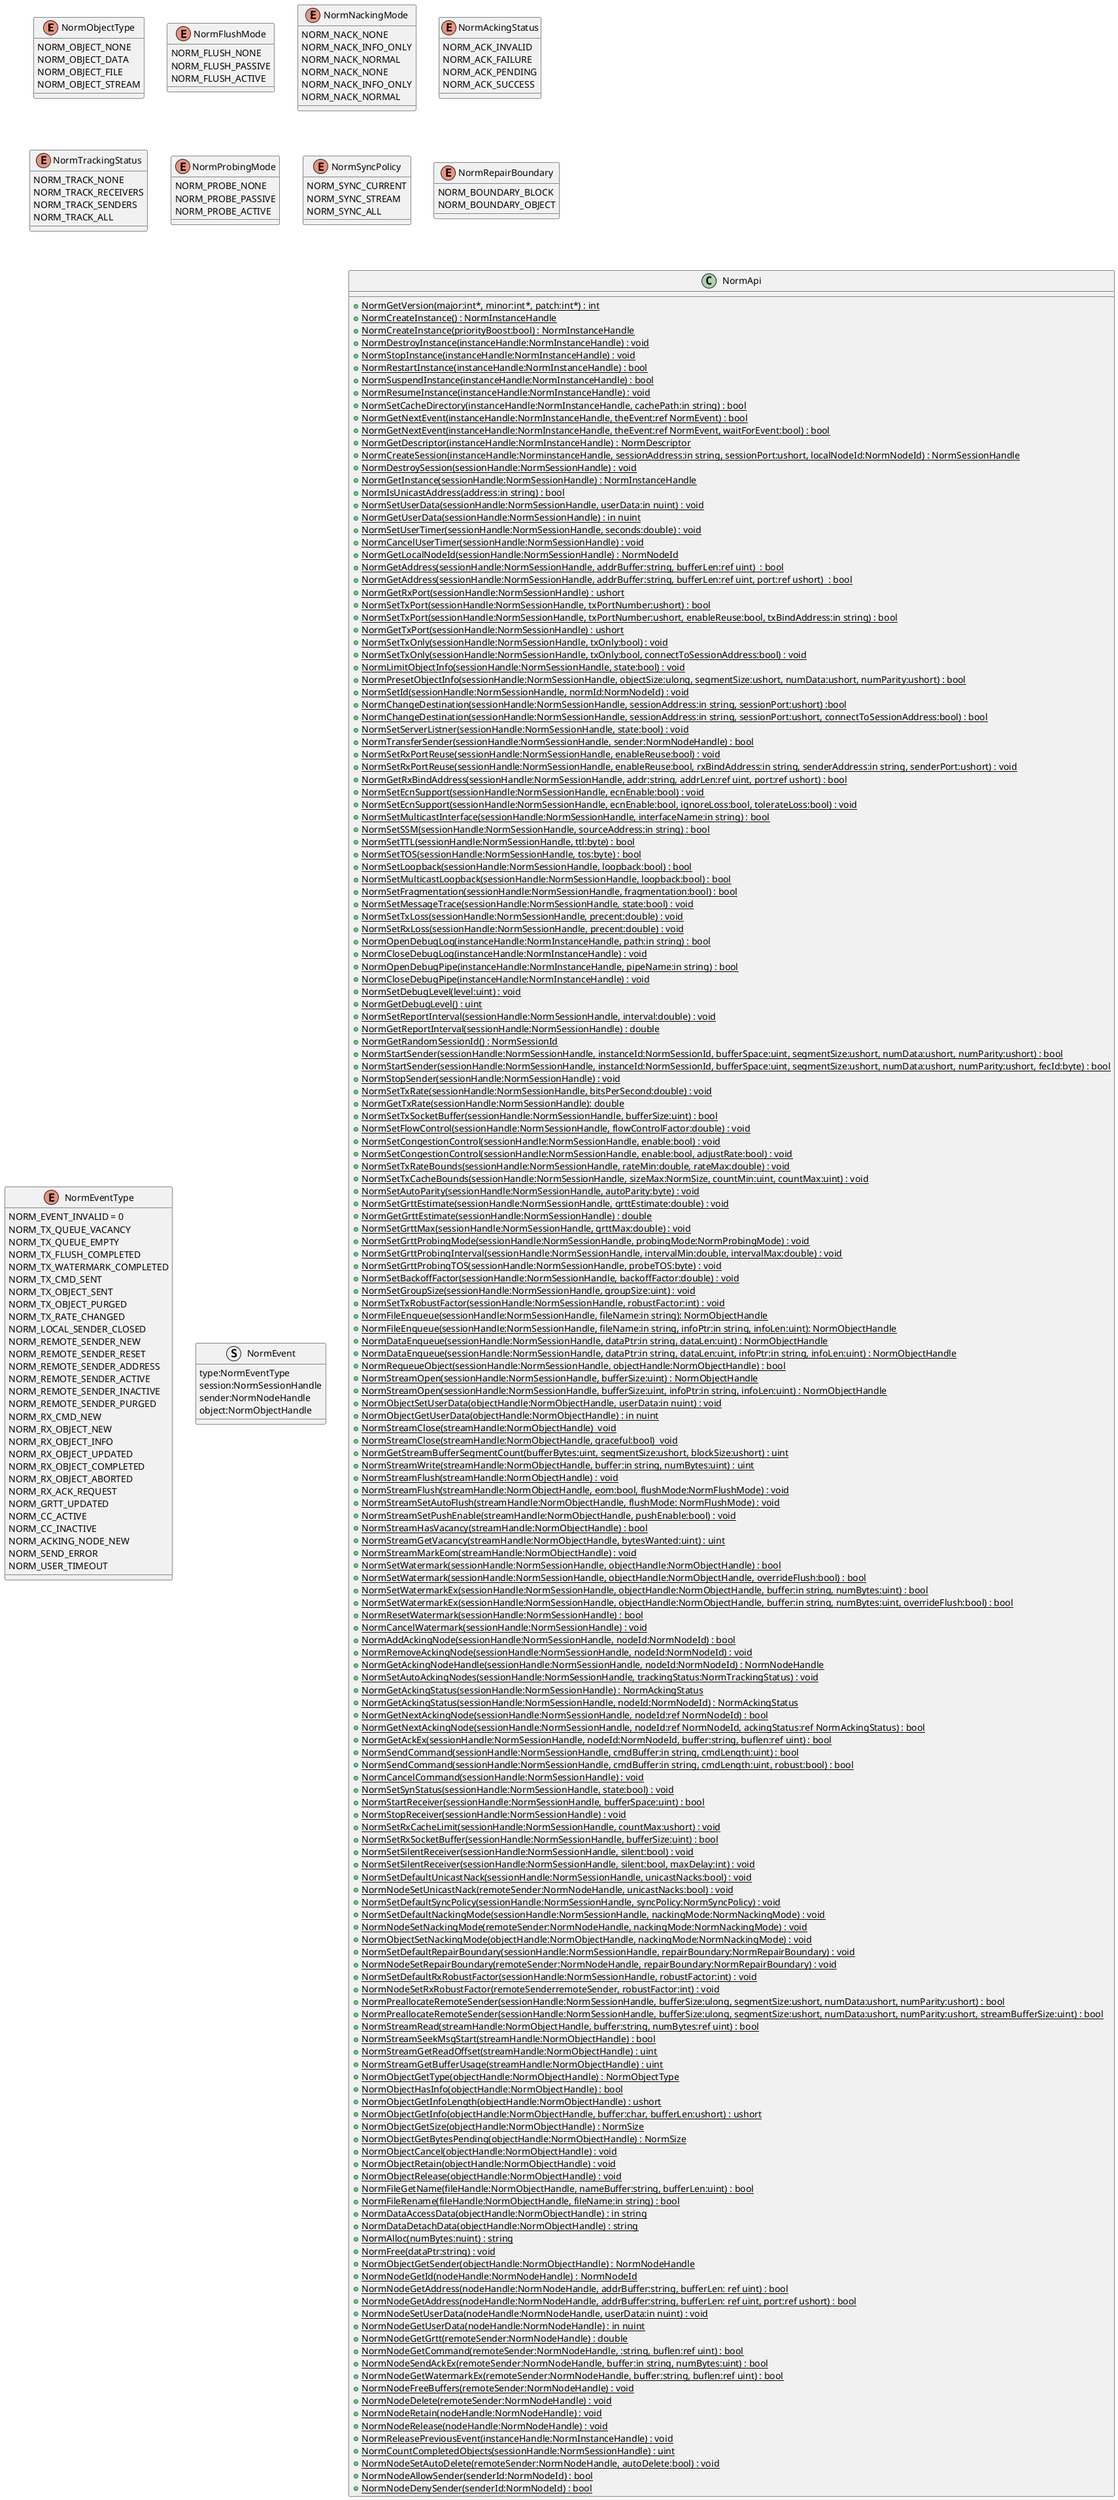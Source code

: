 @startuml 
enum NormObjectType
{
    NORM_OBJECT_NONE
    NORM_OBJECT_DATA
    NORM_OBJECT_FILE
    NORM_OBJECT_STREAM
}
enum NormFlushMode
{
    NORM_FLUSH_NONE
    NORM_FLUSH_PASSIVE
    NORM_FLUSH_ACTIVE
}
enum NormNackingMode
{
    NORM_NACK_NONE
    NORM_NACK_INFO_ONLY
    NORM_NACK_NORMAL
}
enum NormNackingMode
{
    NORM_NACK_NONE
    NORM_NACK_INFO_ONLY
    NORM_NACK_NORMAL
}
enum NormAckingStatus
{
    NORM_ACK_INVALID
    NORM_ACK_FAILURE
    NORM_ACK_PENDING
    NORM_ACK_SUCCESS
}
enum NormTrackingStatus
{
    NORM_TRACK_NONE
    NORM_TRACK_RECEIVERS
    NORM_TRACK_SENDERS
    NORM_TRACK_ALL
}
enum NormProbingMode
{
    NORM_PROBE_NONE
    NORM_PROBE_PASSIVE
    NORM_PROBE_ACTIVE
}
enum NormSyncPolicy
{
    NORM_SYNC_CURRENT
    NORM_SYNC_STREAM
    NORM_SYNC_ALL
}
enum NormRepairBoundary
{
    NORM_BOUNDARY_BLOCK
    NORM_BOUNDARY_OBJECT
}
enum NormEventType
{
    NORM_EVENT_INVALID = 0
    NORM_TX_QUEUE_VACANCY
    NORM_TX_QUEUE_EMPTY
    NORM_TX_FLUSH_COMPLETED
    NORM_TX_WATERMARK_COMPLETED
    NORM_TX_CMD_SENT
    NORM_TX_OBJECT_SENT
    NORM_TX_OBJECT_PURGED
    NORM_TX_RATE_CHANGED
    NORM_LOCAL_SENDER_CLOSED
    NORM_REMOTE_SENDER_NEW
    NORM_REMOTE_SENDER_RESET
    NORM_REMOTE_SENDER_ADDRESS
    NORM_REMOTE_SENDER_ACTIVE
    NORM_REMOTE_SENDER_INACTIVE
    NORM_REMOTE_SENDER_PURGED
    NORM_RX_CMD_NEW
    NORM_RX_OBJECT_NEW
    NORM_RX_OBJECT_INFO
    NORM_RX_OBJECT_UPDATED
    NORM_RX_OBJECT_COMPLETED
    NORM_RX_OBJECT_ABORTED
    NORM_RX_ACK_REQUEST
    NORM_GRTT_UPDATED
    NORM_CC_ACTIVE
    NORM_CC_INACTIVE
    NORM_ACKING_NODE_NEW
    NORM_SEND_ERROR
    NORM_USER_TIMEOUT
}
struct NormEvent
{
    type:NormEventType
    session:NormSessionHandle
    sender:NormNodeHandle
    object:NormObjectHandle
}
class NormApi
{
    {static} + NormGetVersion(major:int*, minor:int*, patch:int*) : int
    {static} + NormCreateInstance() : NormInstanceHandle
    {static} + NormCreateInstance(priorityBoost:bool) : NormInstanceHandle
    {static} + NormDestroyInstance(instanceHandle:NormInstanceHandle) : void
    {static} + NormStopInstance(instanceHandle:NormInstanceHandle) : void
    {static} + NormRestartInstance(instanceHandle:NormInstanceHandle) : bool
    {static} + NormSuspendInstance(instanceHandle:NormInstanceHandle) : bool
    {static} + NormResumeInstance(instanceHandle:NormInstanceHandle) : void
    {static} + NormSetCacheDirectory(instanceHandle:NormInstanceHandle, cachePath:in string) : bool
    {static} + NormGetNextEvent(instanceHandle:NormInstanceHandle, theEvent:ref NormEvent) : bool 
    {static} + NormGetNextEvent(instanceHandle:NormInstanceHandle, theEvent:ref NormEvent, waitForEvent:bool) : bool 
    {static} + NormGetDescriptor(instanceHandle:NormInstanceHandle) : NormDescriptor 
    {static} + NormCreateSession(instanceHandle:NorminstanceHandle, sessionAddress:in string, sessionPort:ushort, localNodeId:NormNodeId) : NormSessionHandle 
    {static} + NormDestroySession(sessionHandle:NormSessionHandle) : void 
    {static} + NormGetInstance(sessionHandle:NormSessionHandle) : NormInstanceHandle 
    {static} + NormIsUnicastAddress(address:in string) : bool
    {static} + NormSetUserData(sessionHandle:NormSessionHandle, userData:in nuint) : void
    {static} + NormGetUserData(sessionHandle:NormSessionHandle) : in nuint
    {static} + NormSetUserTimer(sessionHandle:NormSessionHandle, seconds:double) : void
    {static} + NormCancelUserTimer(sessionHandle:NormSessionHandle) : void
    {static} + NormGetLocalNodeId(sessionHandle:NormSessionHandle) : NormNodeId
    {static} + NormGetAddress(sessionHandle:NormSessionHandle, addrBuffer:string, bufferLen:ref uint)  : bool
    {static} + NormGetAddress(sessionHandle:NormSessionHandle, addrBuffer:string, bufferLen:ref uint, port:ref ushort)  : bool
    {static} + NormGetRxPort(sessionHandle:NormSessionHandle) : ushort
    {static} + NormSetTxPort(sessionHandle:NormSessionHandle, txPortNumber:ushort) : bool
    {static} + NormSetTxPort(sessionHandle:NormSessionHandle, txPortNumber:ushort, enableReuse:bool, txBindAddress:in string) : bool 
    {static} + NormGetTxPort(sessionHandle:NormSessionHandle) : ushort
    {static} + NormSetTxOnly(sessionHandle:NormSessionHandle, txOnly:bool) : void 
    {static} + NormSetTxOnly(sessionHandle:NormSessionHandle, txOnly:bool, connectToSessionAddress:bool) : void 
    {static} + NormLimitObjectInfo(sessionHandle:NormSessionHandle, state:bool) : void
    {static} + NormPresetObjectInfo(sessionHandle:NormSessionHandle, objectSize:ulong, segmentSize:ushort, numData:ushort, numParity:ushort) : bool 
    {static} + NormSetId(sessionHandle:NormSessionHandle, normId:NormNodeId) : void
    {static} + NormChangeDestination(sessionHandle:NormSessionHandle, sessionAddress:in string, sessionPort:ushort) :bool
    {static} + NormChangeDestination(sessionHandle:NormSessionHandle, sessionAddress:in string, sessionPort:ushort, connectToSessionAddress:bool) : bool 
    {static} + NormSetServerListner(sessionHandle:NormSessionHandle, state:bool) : void
    {static} + NormTransferSender(sessionHandle:NormSessionHandle, sender:NormNodeHandle) : bool 
    {static} + NormSetRxPortReuse(sessionHandle:NormSessionHandle, enableReuse:bool) : void
    {static} + NormSetRxPortReuse(sessionHandle:NormSessionHandle, enableReuse:bool, rxBindAddress:in string, senderAddress:in string, senderPort:ushort) : void 
    {static} + NormGetRxBindAddress(sessionHandle:NormSessionHandle, addr:string, addrLen:ref uint, port:ref ushort) : bool 
    {static} + NormSetEcnSupport(sessionHandle:NormSessionHandle, ecnEnable:bool) : void
    {static} + NormSetEcnSupport(sessionHandle:NormSessionHandle, ecnEnable:bool, ignoreLoss:bool, tolerateLoss:bool) : void 
    {static} + NormSetMulticastInterface(sessionHandle:NormSessionHandle, interfaceName:in string) : bool 
    {static} + NormSetSSM(sessionHandle:NormSessionHandle, sourceAddress:in string) : bool 
    {static} + NormSetTTL(sessionHandle:NormSessionHandle, ttl:byte) : bool 
    {static} + NormSetTOS(sessionHandle:NormSessionHandle, tos:byte) : bool 
    {static} + NormSetLoopback(sessionHandle:NormSessionHandle, loopback:bool) : bool
    {static} + NormSetMulticastLoopback(sessionHandle:NormSessionHandle, loopback:bool) : bool
    {static} + NormSetFragmentation(sessionHandle:NormSessionHandle, fragmentation:bool) : bool
    {static} + NormSetMessageTrace(sessionHandle:NormSessionHandle, state:bool) : void
    {static} + NormSetTxLoss(sessionHandle:NormSessionHandle, precent:double) : void
    {static} + NormSetRxLoss(sessionHandle:NormSessionHandle, precent:double) : void
    {static} + NormOpenDebugLog(instanceHandle:NormInstanceHandle, path:in string) : bool 
    {static} + NormCloseDebugLog(instanceHandle:NormInstanceHandle) : void
    {static} + NormOpenDebugPipe(instanceHandle:NormInstanceHandle, pipeName:in string) : bool 
    {static} + NormCloseDebugPipe(instanceHandle:NormInstanceHandle) : void
    {static} + NormSetDebugLevel(level:uint) : void 
    {static} + NormGetDebugLevel() : uint
    {static} + NormSetReportInterval(sessionHandle:NormSessionHandle, interval:double) : void
    {static} + NormGetReportInterval(sessionHandle:NormSessionHandle) : double
    {static} + NormGetRandomSessionId() : NormSessionId 
    {static} + NormStartSender(sessionHandle:NormSessionHandle, instanceId:NormSessionId, bufferSpace:uint, segmentSize:ushort, numData:ushort, numParity:ushort) : bool
    {static} + NormStartSender(sessionHandle:NormSessionHandle, instanceId:NormSessionId, bufferSpace:uint, segmentSize:ushort, numData:ushort, numParity:ushort, fecId:byte) : bool 
    {static} + NormStopSender(sessionHandle:NormSessionHandle) : void
    {static} + NormSetTxRate(sessionHandle:NormSessionHandle, bitsPerSecond:double) : void
    {static} + NormGetTxRate(sessionHandle:NormSessionHandle): double
    {static} + NormSetTxSocketBuffer(sessionHandle:NormSessionHandle, bufferSize:uint) : bool 
    {static} + NormSetFlowControl(sessionHandle:NormSessionHandle, flowControlFactor:double) : void
    {static} + NormSetCongestionControl(sessionHandle:NormSessionHandle, enable:bool) : void 
    {static} + NormSetCongestionControl(sessionHandle:NormSessionHandle, enable:bool, adjustRate:bool) : void 
    {static} + NormSetTxRateBounds(sessionHandle:NormSessionHandle, rateMin:double, rateMax:double) : void
    {static} + NormSetTxCacheBounds(sessionHandle:NormSessionHandle, sizeMax:NormSize, countMin:uint, countMax:uint) : void 
    {static} + NormSetAutoParity(sessionHandle:NormSessionHandle, autoParity:byte) : void 
    {static} + NormSetGrttEstimate(sessionHandle:NormSessionHandle, grttEstimate:double) : void
    {static} + NormGetGrttEstimate(sessionHandle:NormSessionHandle) : double
    {static} + NormSetGrttMax(sessionHandle:NormSessionHandle, grttMax:double) : void
    {static} + NormSetGrttProbingMode(sessionHandle:NormSessionHandle, probingMode:NormProbingMode) : void 
    {static} + NormSetGrttProbingInterval(sessionHandle:NormSessionHandle, intervalMin:double, intervalMax:double) : void
    {static} + NormSetGrttProbingTOS(sessionHandle:NormSessionHandle, probeTOS:byte) : void 
    {static} + NormSetBackoffFactor(sessionHandle:NormSessionHandle, backoffFactor:double) : void
    {static} + NormSetGroupSize(sessionHandle:NormSessionHandle, groupSize:uint) : void 
    {static} + NormSetTxRobustFactor(sessionHandle:NormSessionHandle, robustFactor:int) : void
    {static} + NormFileEnqueue(sessionHandle:NormSessionHandle, fileName:in string): NormObjectHandle
    {static} + NormFileEnqueue(sessionHandle:NormSessionHandle, fileName:in string, infoPtr:in string, infoLen:uint): NormObjectHandle 
    {static} + NormDataEnqueue(sessionHandle:NormSessionHandle, dataPtr:in string, dataLen:uint) : NormObjectHandle
    {static} + NormDataEnqueue(sessionHandle:NormSessionHandle, dataPtr:in string, dataLen:uint, infoPtr:in string, infoLen:uint) : NormObjectHandle 
    {static} + NormRequeueObject(sessionHandle:NormSessionHandle, objectHandle:NormObjectHandle) : bool
    {static} + NormStreamOpen(sessionHandle:NormSessionHandle, bufferSize:uint) : NormObjectHandle 
    {static} + NormStreamOpen(sessionHandle:NormSessionHandle, bufferSize:uint, infoPtr:in string, infoLen:uint) : NormObjectHandle 
    {static} + NormObjectSetUserData(objectHandle:NormObjectHandle, userData:in nuint) : void 
    {static} + NormObjectGetUserData(objectHandle:NormObjectHandle) : in nuint
    {static} + NormStreamClose(streamHandle:NormObjectHandle)  void 
    {static} + NormStreamClose(streamHandle:NormObjectHandle, graceful:bool)  void 
    {static} + NormGetStreamBufferSegmentCount(bufferBytes:uint, segmentSize:ushort, blockSize:ushort) : uint
    {static} + NormStreamWrite(streamHandle:NormObjectHandle, buffer:in string, numBytes:uint) : uint
    {static} + NormStreamFlush(streamHandle:NormObjectHandle) : void 
    {static} + NormStreamFlush(streamHandle:NormObjectHandle, eom:bool, flushMode:NormFlushMode) : void 
    {static} + NormStreamSetAutoFlush(streamHandle:NormObjectHandle, flushMode: NormFlushMode) : void
    {static} + NormStreamSetPushEnable(streamHandle:NormObjectHandle, pushEnable:bool) : void
    {static} + NormStreamHasVacancy(streamHandle:NormObjectHandle) : bool
    {static} + NormStreamGetVacancy(streamHandle:NormObjectHandle, bytesWanted:uint) : uint
    {static} + NormStreamMarkEom(streamHandle:NormObjectHandle) : void
    {static} + NormSetWatermark(sessionHandle:NormSessionHandle, objectHandle:NormObjectHandle) : bool
    {static} + NormSetWatermark(sessionHandle:NormSessionHandle, objectHandle:NormObjectHandle, overrideFlush:bool) : bool
    {static} + NormSetWatermarkEx(sessionHandle:NormSessionHandle, objectHandle:NormObjectHandle, buffer:in string, numBytes:uint) : bool
    {static} + NormSetWatermarkEx(sessionHandle:NormSessionHandle, objectHandle:NormObjectHandle, buffer:in string, numBytes:uint, overrideFlush:bool) : bool
    {static} + NormResetWatermark(sessionHandle:NormSessionHandle) : bool
    {static} + NormCancelWatermark(sessionHandle:NormSessionHandle) : void
    {static} + NormAddAckingNode(sessionHandle:NormSessionHandle, nodeId:NormNodeId) : bool
    {static} + NormRemoveAckingNode(sessionHandle:NormSessionHandle, nodeId:NormNodeId) : void
    {static} + NormGetAckingNodeHandle(sessionHandle:NormSessionHandle, nodeId:NormNodeId) : NormNodeHandle
    {static} + NormSetAutoAckingNodes(sessionHandle:NormSessionHandle, trackingStatus:NormTrackingStatus) : void
    {static} + NormGetAckingStatus(sessionHandle:NormSessionHandle) : NormAckingStatus
    {static} + NormGetAckingStatus(sessionHandle:NormSessionHandle, nodeId:NormNodeId) : NormAckingStatus
    {static} + NormGetNextAckingNode(sessionHandle:NormSessionHandle, nodeId:ref NormNodeId) : bool
    {static} + NormGetNextAckingNode(sessionHandle:NormSessionHandle, nodeId:ref NormNodeId, ackingStatus:ref NormAckingStatus) : bool
    {static} + NormGetAckEx(sessionHandle:NormSessionHandle, nodeId:NormNodeId, buffer:string, buflen:ref uint) : bool
    {static} + NormSendCommand(sessionHandle:NormSessionHandle, cmdBuffer:in string, cmdLength:uint) : bool
    {static} + NormSendCommand(sessionHandle:NormSessionHandle, cmdBuffer:in string, cmdLength:uint, robust:bool) : bool
    {static} + NormCancelCommand(sessionHandle:NormSessionHandle) : void
    {static} + NormSetSynStatus(sessionHandle:NormSessionHandle, state:bool) : void
    {static} + NormStartReceiver(sessionHandle:NormSessionHandle, bufferSpace:uint) : bool
    {static} + NormStopReceiver(sessionHandle:NormSessionHandle) : void
    {static} + NormSetRxCacheLimit(sessionHandle:NormSessionHandle, countMax:ushort) : void
    {static} + NormSetRxSocketBuffer(sessionHandle:NormSessionHandle, bufferSize:uint) : bool
    {static} + NormSetSilentReceiver(sessionHandle:NormSessionHandle, silent:bool) : void
    {static} + NormSetSilentReceiver(sessionHandle:NormSessionHandle, silent:bool, maxDelay:int) : void
    {static} + NormSetDefaultUnicastNack(sessionHandle:NormSessionHandle, unicastNacks:bool) : void
    {static} + NormNodeSetUnicastNack(remoteSender:NormNodeHandle, unicastNacks:bool) : void
    {static} + NormSetDefaultSyncPolicy(sessionHandle:NormSessionHandle, syncPolicy:NormSyncPolicy) : void
    {static} + NormSetDefaultNackingMode(sessionHandle:NormSessionHandle, nackingMode:NormNackingMode) : void
    {static} + NormNodeSetNackingMode(remoteSender:NormNodeHandle, nackingMode:NormNackingMode) : void
    {static} + NormObjectSetNackingMode(objectHandle:NormObjectHandle, nackingMode:NormNackingMode) : void
    {static} + NormSetDefaultRepairBoundary(sessionHandle:NormSessionHandle, repairBoundary:NormRepairBoundary) : void
    {static} + NormNodeSetRepairBoundary(remoteSender:NormNodeHandle, repairBoundary:NormRepairBoundary) : void
    {static} + NormSetDefaultRxRobustFactor(sessionHandle:NormSessionHandle, robustFactor:int) : void
    {static} + NormNodeSetRxRobustFactor(remoteSenderremoteSender, robustFactor:int) : void
    {static} + NormPreallocateRemoteSender(sessionHandle:NormSessionHandle, bufferSize:ulong, segmentSize:ushort, numData:ushort, numParity:ushort) : bool
    {static} + NormPreallocateRemoteSender(sessionHandle:NormSessionHandle, bufferSize:ulong, segmentSize:ushort, numData:ushort, numParity:ushort, streamBufferSize:uint) : bool
    {static} + NormStreamRead(streamHandle:NormObjectHandle, buffer:string, numBytes:ref uint) : bool
    {static} + NormStreamSeekMsgStart(streamHandle:NormObjectHandle) : bool
    {static} + NormStreamGetReadOffset(streamHandle:NormObjectHandle) : uint
    {static} + NormStreamGetBufferUsage(streamHandle:NormObjectHandle) : uint
    {static} + NormObjectGetType(objectHandle:NormObjectHandle) : NormObjectType
    {static} + NormObjectHasInfo(objectHandle:NormObjectHandle) : bool
    {static} + NormObjectGetInfoLength(objectHandle:NormObjectHandle) : ushort
    {static} + NormObjectGetInfo(objectHandle:NormObjectHandle, buffer:char, bufferLen:ushort) : ushort
    {static} + NormObjectGetSize(objectHandle:NormObjectHandle) : NormSize
    {static} + NormObjectGetBytesPending(objectHandle:NormObjectHandle) : NormSize
    {static} + NormObjectCancel(objectHandle:NormObjectHandle) : void
    {static} + NormObjectRetain(objectHandle:NormObjectHandle) : void
    {static} + NormObjectRelease(objectHandle:NormObjectHandle) : void
    {static} + NormFileGetName(fileHandle:NormObjectHandle, nameBuffer:string, bufferLen:uint) : bool
    {static} + NormFileRename(fileHandle:NormObjectHandle, fileName:in string) : bool
    {static} + NormDataAccessData(objectHandle:NormObjectHandle) : in string
    {static} + NormDataDetachData(objectHandle:NormObjectHandle) : string
    {static} + NormAlloc(numBytes:nuint) : string
    {static} + NormFree(dataPtr:string) : void
    {static} + NormObjectGetSender(objectHandle:NormObjectHandle) : NormNodeHandle
    {static} + NormNodeGetId(nodeHandle:NormNodeHandle) : NormNodeId
    {static} + NormNodeGetAddress(nodeHandle:NormNodeHandle, addrBuffer:string, bufferLen: ref uint) : bool
    {static} + NormNodeGetAddress(nodeHandle:NormNodeHandle, addrBuffer:string, bufferLen: ref uint, port:ref ushort) : bool
    {static} + NormNodeSetUserData(nodeHandle:NormNodeHandle, userData:in nuint) : void
    {static} + NormNodeGetUserData(nodeHandle:NormNodeHandle) : in nuint
    {static} + NormNodeGetGrtt(remoteSender:NormNodeHandle) : double
    {static} + NormNodeGetCommand(remoteSender:NormNodeHandle, :string, buflen:ref uint) : bool
    {static} + NormNodeSendAckEx(remoteSender:NormNodeHandle, buffer:in string, numBytes:uint) : bool
    {static} + NormNodeGetWatermarkEx(remoteSender:NormNodeHandle, buffer:string, buflen:ref uint) : bool
    {static} + NormNodeFreeBuffers(remoteSender:NormNodeHandle) : void
    {static} + NormNodeDelete(remoteSender:NormNodeHandle) : void
    {static} + NormNodeRetain(nodeHandle:NormNodeHandle) : void
    {static} + NormNodeRelease(nodeHandle:NormNodeHandle) : void
    {static} + NormReleasePreviousEvent(instanceHandle:NormInstanceHandle) : void
    {static} + NormCountCompletedObjects(sessionHandle:NormSessionHandle) : uint
    {static} + NormNodeSetAutoDelete(remoteSender:NormNodeHandle, autoDelete:bool) : void
    {static} + NormNodeAllowSender(senderId:NormNodeId) : bool
    {static} + NormNodeDenySender(senderId:NormNodeId) : bool
}
@enduml